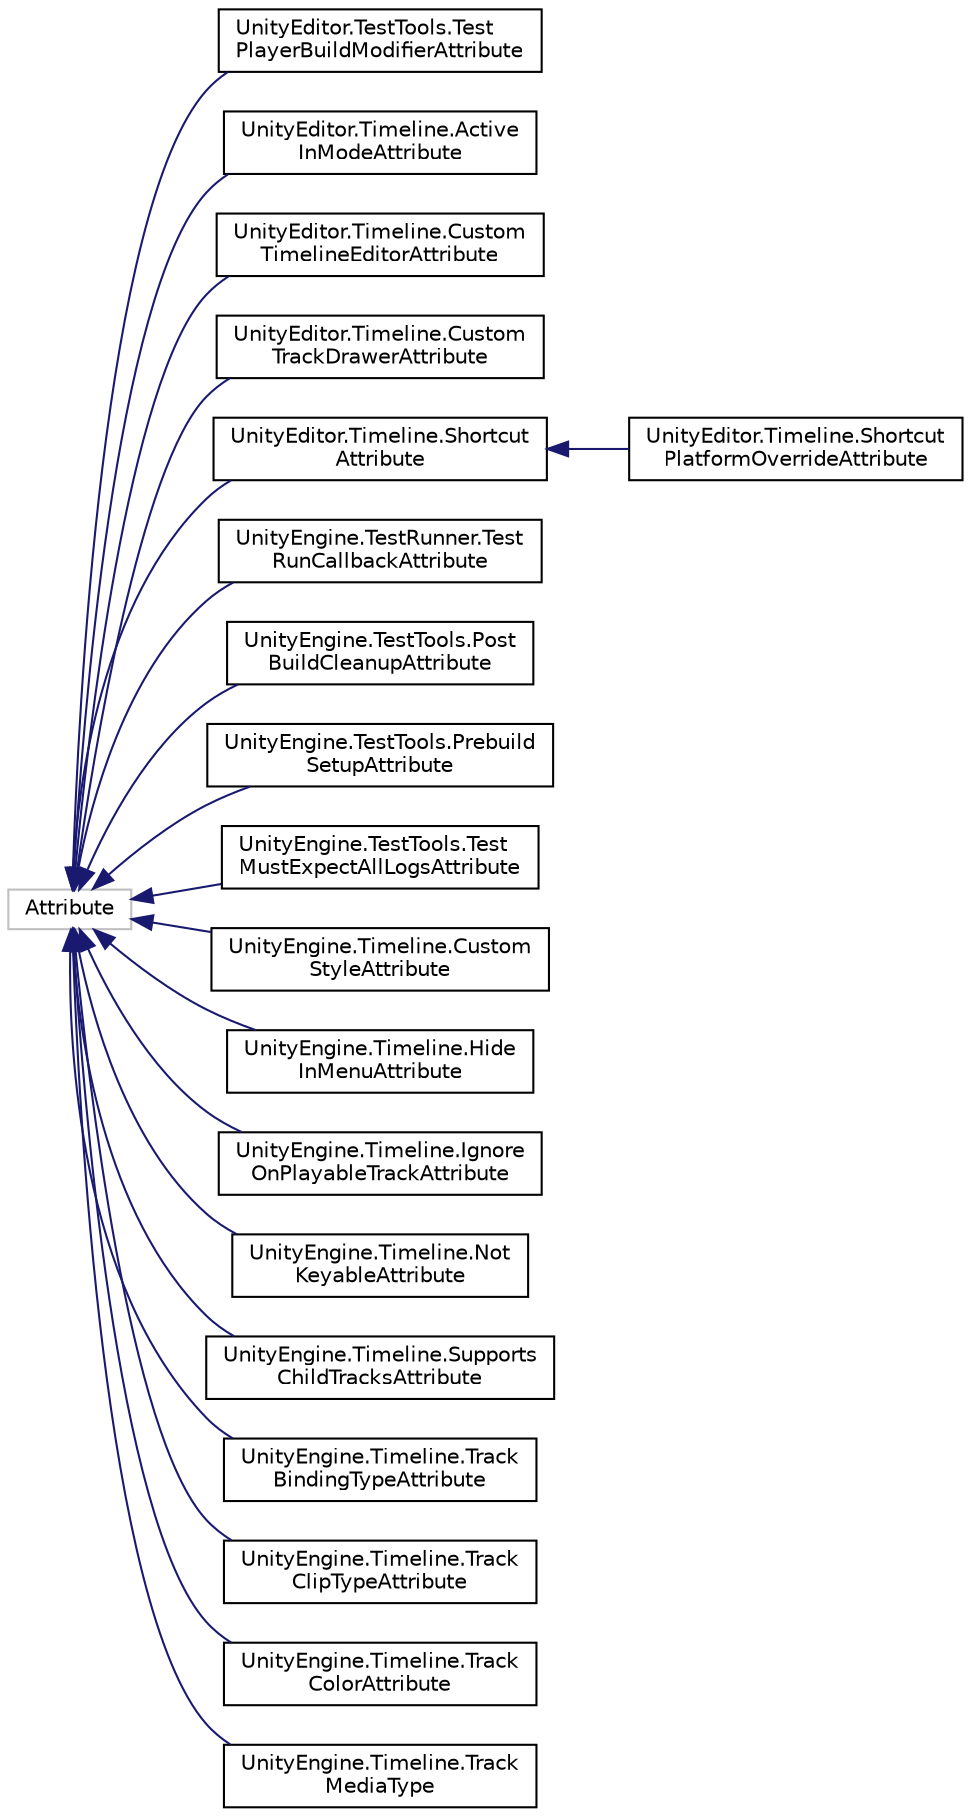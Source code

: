 digraph "Graphical Class Hierarchy"
{
 // LATEX_PDF_SIZE
  edge [fontname="Helvetica",fontsize="10",labelfontname="Helvetica",labelfontsize="10"];
  node [fontname="Helvetica",fontsize="10",shape=record];
  rankdir="LR";
  Node598 [label="Attribute",height=0.2,width=0.4,color="grey75", fillcolor="white", style="filled",tooltip=" "];
  Node598 -> Node0 [dir="back",color="midnightblue",fontsize="10",style="solid",fontname="Helvetica"];
  Node0 [label="UnityEditor.TestTools.Test\lPlayerBuildModifierAttribute",height=0.2,width=0.4,color="black", fillcolor="white", style="filled",URL="$class_unity_editor_1_1_test_tools_1_1_test_player_build_modifier_attribute.html",tooltip=" "];
  Node598 -> Node600 [dir="back",color="midnightblue",fontsize="10",style="solid",fontname="Helvetica"];
  Node600 [label="UnityEditor.Timeline.Active\lInModeAttribute",height=0.2,width=0.4,color="black", fillcolor="white", style="filled",URL="$class_unity_editor_1_1_timeline_1_1_active_in_mode_attribute.html",tooltip=" "];
  Node598 -> Node601 [dir="back",color="midnightblue",fontsize="10",style="solid",fontname="Helvetica"];
  Node601 [label="UnityEditor.Timeline.Custom\lTimelineEditorAttribute",height=0.2,width=0.4,color="black", fillcolor="white", style="filled",URL="$class_unity_editor_1_1_timeline_1_1_custom_timeline_editor_attribute.html",tooltip="Attribute that specifies a class as an editor for an extended Timeline type."];
  Node598 -> Node602 [dir="back",color="midnightblue",fontsize="10",style="solid",fontname="Helvetica"];
  Node602 [label="UnityEditor.Timeline.Custom\lTrackDrawerAttribute",height=0.2,width=0.4,color="black", fillcolor="white", style="filled",URL="$class_unity_editor_1_1_timeline_1_1_custom_track_drawer_attribute.html",tooltip=" "];
  Node598 -> Node603 [dir="back",color="midnightblue",fontsize="10",style="solid",fontname="Helvetica"];
  Node603 [label="UnityEditor.Timeline.Shortcut\lAttribute",height=0.2,width=0.4,color="black", fillcolor="white", style="filled",URL="$class_unity_editor_1_1_timeline_1_1_shortcut_attribute.html",tooltip=" "];
  Node603 -> Node604 [dir="back",color="midnightblue",fontsize="10",style="solid",fontname="Helvetica"];
  Node604 [label="UnityEditor.Timeline.Shortcut\lPlatformOverrideAttribute",height=0.2,width=0.4,color="black", fillcolor="white", style="filled",URL="$class_unity_editor_1_1_timeline_1_1_shortcut_platform_override_attribute.html",tooltip=" "];
  Node598 -> Node605 [dir="back",color="midnightblue",fontsize="10",style="solid",fontname="Helvetica"];
  Node605 [label="UnityEngine.TestRunner.Test\lRunCallbackAttribute",height=0.2,width=0.4,color="black", fillcolor="white", style="filled",URL="$class_unity_engine_1_1_test_runner_1_1_test_run_callback_attribute.html",tooltip=" "];
  Node598 -> Node606 [dir="back",color="midnightblue",fontsize="10",style="solid",fontname="Helvetica"];
  Node606 [label="UnityEngine.TestTools.Post\lBuildCleanupAttribute",height=0.2,width=0.4,color="black", fillcolor="white", style="filled",URL="$class_unity_engine_1_1_test_tools_1_1_post_build_cleanup_attribute.html",tooltip=" "];
  Node598 -> Node607 [dir="back",color="midnightblue",fontsize="10",style="solid",fontname="Helvetica"];
  Node607 [label="UnityEngine.TestTools.Prebuild\lSetupAttribute",height=0.2,width=0.4,color="black", fillcolor="white", style="filled",URL="$class_unity_engine_1_1_test_tools_1_1_prebuild_setup_attribute.html",tooltip=" "];
  Node598 -> Node608 [dir="back",color="midnightblue",fontsize="10",style="solid",fontname="Helvetica"];
  Node608 [label="UnityEngine.TestTools.Test\lMustExpectAllLogsAttribute",height=0.2,width=0.4,color="black", fillcolor="white", style="filled",URL="$class_unity_engine_1_1_test_tools_1_1_test_must_expect_all_logs_attribute.html",tooltip="The presence of this attribute will cause the test runner to require that every single log is expecte..."];
  Node598 -> Node609 [dir="back",color="midnightblue",fontsize="10",style="solid",fontname="Helvetica"];
  Node609 [label="UnityEngine.Timeline.Custom\lStyleAttribute",height=0.2,width=0.4,color="black", fillcolor="white", style="filled",URL="$class_unity_engine_1_1_timeline_1_1_custom_style_attribute.html",tooltip="Use this attribute to customize the appearance of a Marker."];
  Node598 -> Node610 [dir="back",color="midnightblue",fontsize="10",style="solid",fontname="Helvetica"];
  Node610 [label="UnityEngine.Timeline.Hide\lInMenuAttribute",height=0.2,width=0.4,color="black", fillcolor="white", style="filled",URL="$class_unity_engine_1_1_timeline_1_1_hide_in_menu_attribute.html",tooltip="Use this attribute to hide a class from Timeline menus."];
  Node598 -> Node611 [dir="back",color="midnightblue",fontsize="10",style="solid",fontname="Helvetica"];
  Node611 [label="UnityEngine.Timeline.Ignore\lOnPlayableTrackAttribute",height=0.2,width=0.4,color="black", fillcolor="white", style="filled",URL="$class_unity_engine_1_1_timeline_1_1_ignore_on_playable_track_attribute.html",tooltip=" "];
  Node598 -> Node612 [dir="back",color="midnightblue",fontsize="10",style="solid",fontname="Helvetica"];
  Node612 [label="UnityEngine.Timeline.Not\lKeyableAttribute",height=0.2,width=0.4,color="black", fillcolor="white", style="filled",URL="$class_unity_engine_1_1_timeline_1_1_not_keyable_attribute.html",tooltip="Apply this to a PlayableBehaviour class or field to indicate that it is not animatable."];
  Node598 -> Node613 [dir="back",color="midnightblue",fontsize="10",style="solid",fontname="Helvetica"];
  Node613 [label="UnityEngine.Timeline.Supports\lChildTracksAttribute",height=0.2,width=0.4,color="black", fillcolor="white", style="filled",URL="$class_unity_engine_1_1_timeline_1_1_supports_child_tracks_attribute.html",tooltip=" "];
  Node598 -> Node614 [dir="back",color="midnightblue",fontsize="10",style="solid",fontname="Helvetica"];
  Node614 [label="UnityEngine.Timeline.Track\lBindingTypeAttribute",height=0.2,width=0.4,color="black", fillcolor="white", style="filled",URL="$class_unity_engine_1_1_timeline_1_1_track_binding_type_attribute.html",tooltip="Specifies the type of object that should be bound to a TrackAsset."];
  Node598 -> Node615 [dir="back",color="midnightblue",fontsize="10",style="solid",fontname="Helvetica"];
  Node615 [label="UnityEngine.Timeline.Track\lClipTypeAttribute",height=0.2,width=0.4,color="black", fillcolor="white", style="filled",URL="$class_unity_engine_1_1_timeline_1_1_track_clip_type_attribute.html",tooltip="Specifies the type of PlayableAsset that a TrackAsset derived class can create clips of."];
  Node598 -> Node616 [dir="back",color="midnightblue",fontsize="10",style="solid",fontname="Helvetica"];
  Node616 [label="UnityEngine.Timeline.Track\lColorAttribute",height=0.2,width=0.4,color="black", fillcolor="white", style="filled",URL="$class_unity_engine_1_1_timeline_1_1_track_color_attribute.html",tooltip="Attribute used to specify the color of the track and its clips inside the Timeline Editor."];
  Node598 -> Node617 [dir="back",color="midnightblue",fontsize="10",style="solid",fontname="Helvetica"];
  Node617 [label="UnityEngine.Timeline.Track\lMediaType",height=0.2,width=0.4,color="black", fillcolor="white", style="filled",URL="$class_unity_engine_1_1_timeline_1_1_track_media_type.html",tooltip=" "];
}
